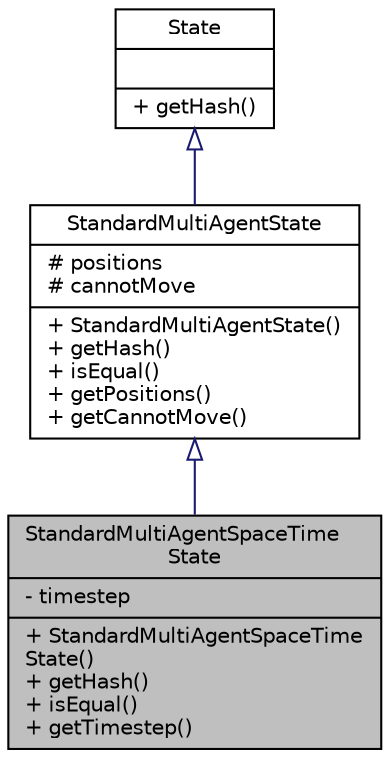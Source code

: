 digraph "StandardMultiAgentSpaceTimeState"
{
 // INTERACTIVE_SVG=YES
 // LATEX_PDF_SIZE
  edge [fontname="Helvetica",fontsize="10",labelfontname="Helvetica",labelfontsize="10"];
  node [fontname="Helvetica",fontsize="10",shape=record];
  Node1 [label="{StandardMultiAgentSpaceTime\lState\n|- timestep\l|+ StandardMultiAgentSpaceTime\lState()\l+ getHash()\l+ isEqual()\l+ getTimestep()\l}",height=0.2,width=0.4,color="black", fillcolor="grey75", style="filled", fontcolor="black",tooltip=" "];
  Node2 -> Node1 [dir="back",color="midnightblue",fontsize="10",style="solid",arrowtail="onormal",fontname="Helvetica"];
  Node2 [label="{StandardMultiAgentState\n|# positions\l# cannotMove\l|+ StandardMultiAgentState()\l+ getHash()\l+ isEqual()\l+ getPositions()\l+ getCannotMove()\l}",height=0.2,width=0.4,color="black", fillcolor="white", style="filled",URL="$classStandardMultiAgentState.html",tooltip=" "];
  Node3 -> Node2 [dir="back",color="midnightblue",fontsize="10",style="solid",arrowtail="onormal",fontname="Helvetica"];
  Node3 [label="{State\n||+ getHash()\l}",height=0.2,width=0.4,color="black", fillcolor="white", style="filled",URL="$classState.html",tooltip=" "];
}
